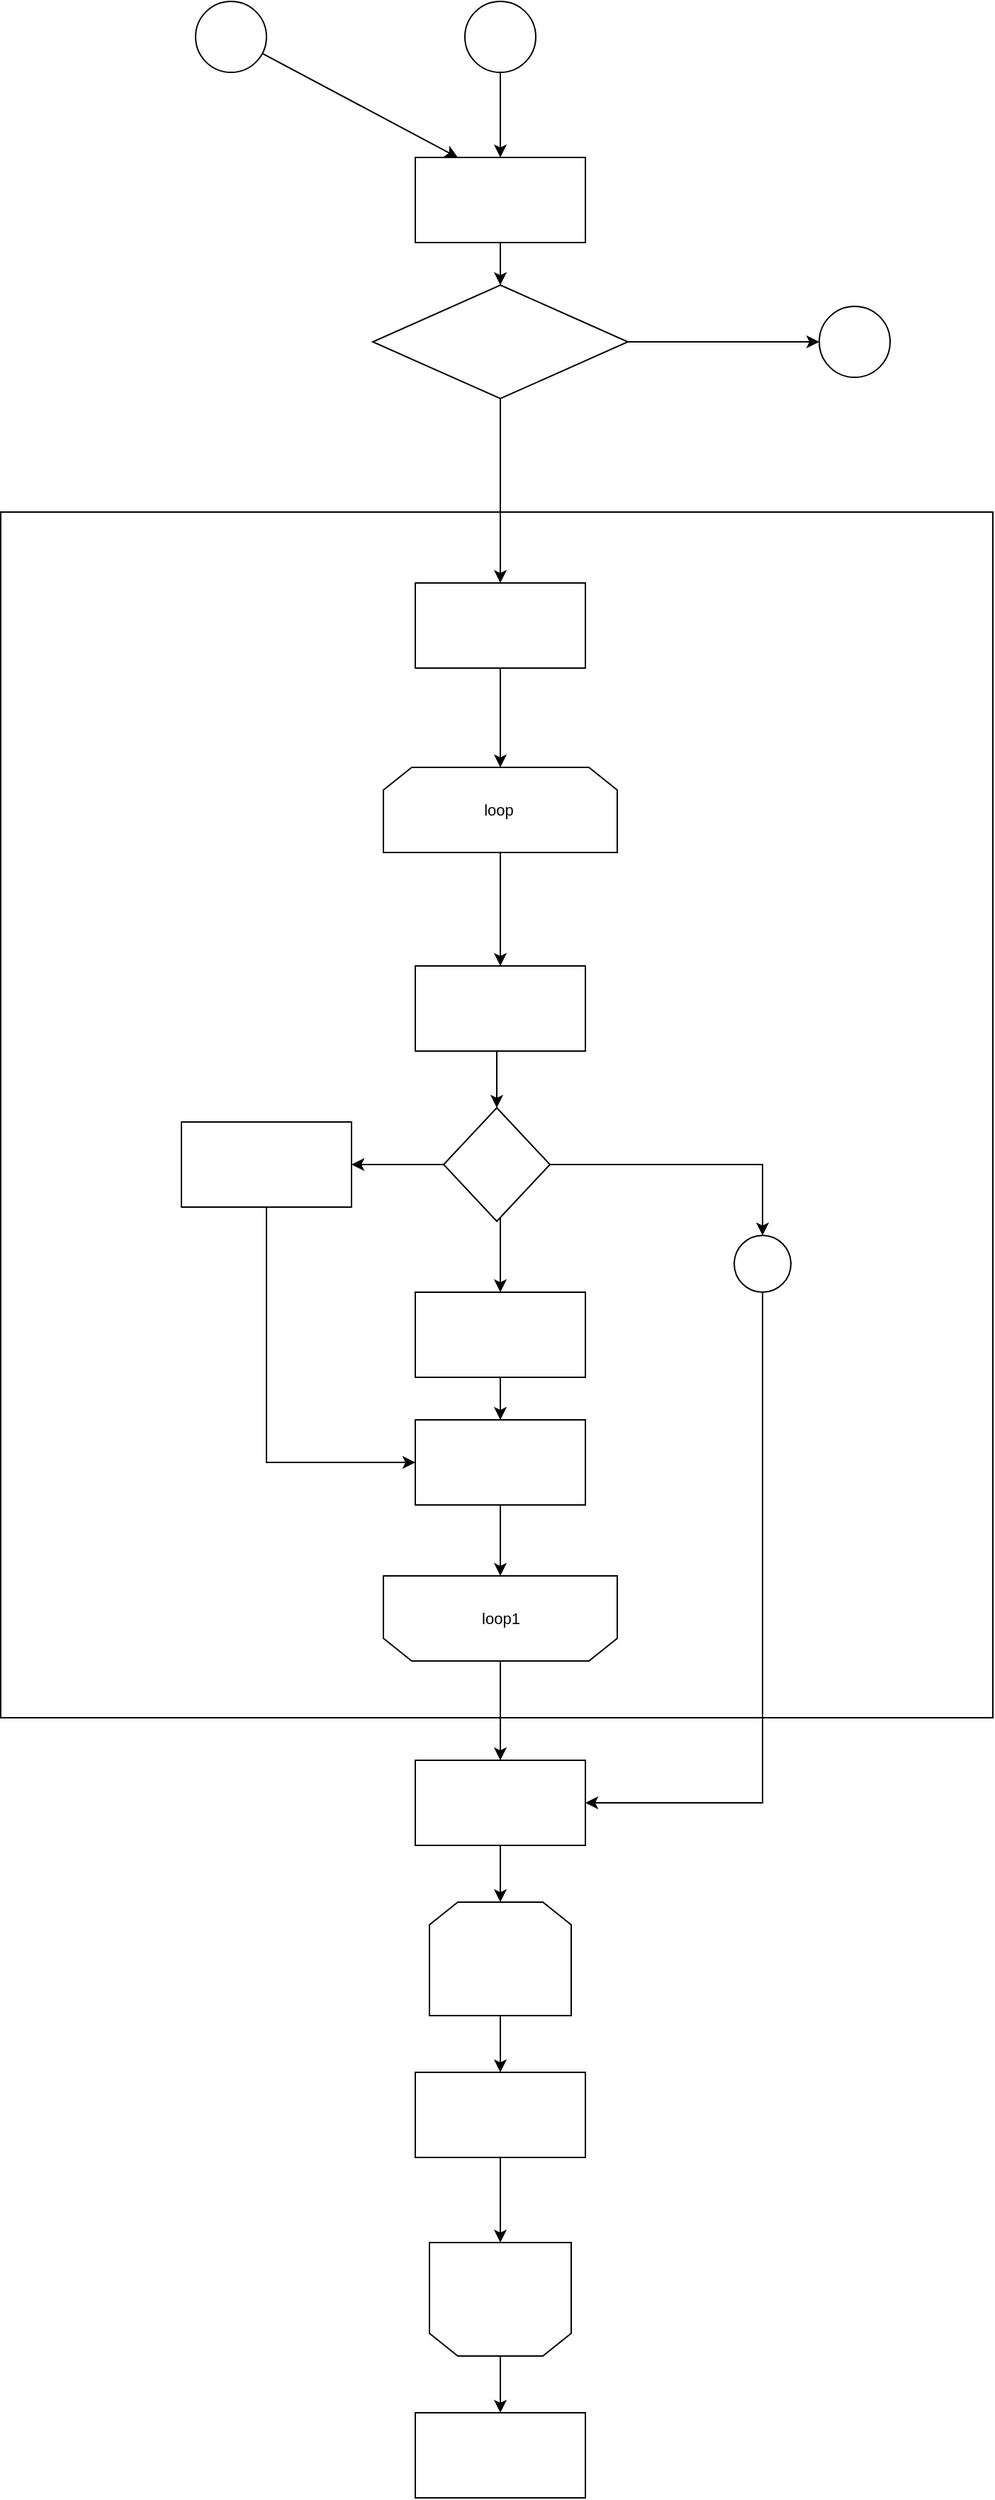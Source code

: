 <mxfile>
    <diagram id="Zsr28pM9xCFbx6Z2C_zm" name="Page-1">
        <mxGraphModel dx="1937" dy="789" grid="1" gridSize="10" guides="1" tooltips="1" connect="1" arrows="1" fold="1" page="1" pageScale="1" pageWidth="850" pageHeight="1100" math="0" shadow="0">
            <root>
                <mxCell id="0"/>
                <mxCell id="1" parent="0"/>
                <mxCell id="12" style="edgeStyle=none;html=1;exitX=0.5;exitY=1;exitDx=0;exitDy=0;entryX=0.5;entryY=0;entryDx=0;entryDy=0;arcSize=12;strokeOpacity=100;" parent="1" source="10" target="11" edge="1">
                    <mxGeometry relative="1" as="geometry"/>
                </mxCell>
                <mxCell id="10" value="" style="ellipse;whiteSpace=wrap;html=1;aspect=fixed;" parent="1" vertex="1">
                    <mxGeometry x="310" y="40" width="50" height="50" as="geometry"/>
                </mxCell>
                <mxCell id="17" style="edgeStyle=none;html=1;entryX=0.5;entryY=0;entryDx=0;entryDy=0;arcSize=12;strokeOpacity=100;" parent="1" source="11" target="13" edge="1">
                    <mxGeometry relative="1" as="geometry"/>
                </mxCell>
                <mxCell id="11" value="" style="rounded=0;whiteSpace=wrap;html=1;arcSize=12;strokeOpacity=100;" parent="1" vertex="1">
                    <mxGeometry x="275" y="150" width="120" height="60" as="geometry"/>
                </mxCell>
                <mxCell id="16" value="" style="edgeStyle=none;html=1;" parent="1" source="13" target="15" edge="1">
                    <mxGeometry relative="1" as="geometry"/>
                </mxCell>
                <mxCell id="19" style="edgeStyle=elbowEdgeStyle;html=1;exitX=0.5;exitY=1;exitDx=0;exitDy=0;entryX=0.5;entryY=0;entryDx=0;entryDy=0;rounded=0;strokeColor=default;elbow=vertical;" parent="1" source="13" target="33" edge="1">
                    <mxGeometry relative="1" as="geometry"/>
                </mxCell>
                <mxCell id="18" value="" style="rounded=0;whiteSpace=wrap;html=1;fillColor=none;" parent="1" vertex="1">
                    <mxGeometry x="-17.5" y="400" width="700" height="850" as="geometry"/>
                </mxCell>
                <mxCell id="13" value="" style="rhombus;whiteSpace=wrap;html=1;" parent="1" vertex="1">
                    <mxGeometry x="245" y="240" width="180" height="80" as="geometry"/>
                </mxCell>
                <mxCell id="15" value="" style="ellipse;whiteSpace=wrap;html=1;" parent="1" vertex="1">
                    <mxGeometry x="560" y="255" width="50" height="50" as="geometry"/>
                </mxCell>
                <mxCell id="35" style="edgeStyle=elbowEdgeStyle;shape=connector;rounded=0;html=1;exitX=0.5;exitY=1;exitDx=0;exitDy=0;entryX=0.5;entryY=0;entryDx=0;entryDy=0;labelBackgroundColor=default;strokeColor=default;fontFamily=Helvetica;fontSize=11;fontColor=default;endArrow=classic;" parent="1" source="33" target="34" edge="1">
                    <mxGeometry relative="1" as="geometry"/>
                </mxCell>
                <mxCell id="33" value="" style="rounded=0;whiteSpace=wrap;html=1;glass=0;fontFamily=Helvetica;fontSize=11;fontColor=default;" parent="1" vertex="1">
                    <mxGeometry x="275" y="450" width="120" height="60" as="geometry"/>
                </mxCell>
                <mxCell id="37" style="edgeStyle=elbowEdgeStyle;shape=connector;rounded=0;html=1;exitX=0.5;exitY=1;exitDx=0;exitDy=0;entryX=0.5;entryY=0;entryDx=0;entryDy=0;labelBackgroundColor=default;strokeColor=default;fontFamily=Helvetica;fontSize=11;fontColor=default;endArrow=classic;" parent="1" source="34" target="36" edge="1">
                    <mxGeometry relative="1" as="geometry"/>
                </mxCell>
                <object label="loop&amp;nbsp;" in-loop="1" id="34">
                    <mxCell style="shape=loopLimit;whiteSpace=wrap;html=1;glass=0;sketch=0;fontFamily=Helvetica;fontSize=11;fontColor=default;fillColor=none;" parent="1" vertex="1">
                        <mxGeometry x="252.5" y="580" width="165" height="60" as="geometry"/>
                    </mxCell>
                </object>
                <mxCell id="40" style="edgeStyle=elbowEdgeStyle;shape=connector;rounded=0;html=1;labelBackgroundColor=default;strokeColor=default;fontFamily=Helvetica;fontSize=11;fontColor=default;endArrow=classic;" parent="1" source="36" target="38" edge="1">
                    <mxGeometry relative="1" as="geometry"/>
                </mxCell>
                <mxCell id="36" value="" style="rounded=0;whiteSpace=wrap;html=1;glass=0;fontFamily=Helvetica;fontSize=11;fontColor=default;" parent="1" vertex="1">
                    <mxGeometry x="275" y="720" width="120" height="60" as="geometry"/>
                </mxCell>
                <mxCell id="41" style="edgeStyle=elbowEdgeStyle;shape=connector;rounded=0;html=1;entryX=0.5;entryY=0;entryDx=0;entryDy=0;labelBackgroundColor=default;strokeColor=default;fontFamily=Helvetica;fontSize=11;fontColor=default;endArrow=classic;" parent="1" source="38" target="39" edge="1">
                    <mxGeometry relative="1" as="geometry"/>
                </mxCell>
                <mxCell id="44" style="edgeStyle=elbowEdgeStyle;shape=connector;rounded=0;html=1;entryX=1;entryY=0.5;entryDx=0;entryDy=0;labelBackgroundColor=default;strokeColor=default;fontFamily=Helvetica;fontSize=11;fontColor=default;endArrow=classic;" parent="1" source="38" target="43" edge="1">
                    <mxGeometry relative="1" as="geometry"/>
                </mxCell>
                <mxCell id="53" style="edgeStyle=orthogonalEdgeStyle;shape=connector;rounded=0;html=1;labelBackgroundColor=default;strokeColor=default;fontFamily=Helvetica;fontSize=11;fontColor=default;endArrow=classic;entryX=0.5;entryY=0;entryDx=0;entryDy=0;" parent="1" source="38" target="66" edge="1">
                    <mxGeometry relative="1" as="geometry">
                        <mxPoint x="540" y="900" as="targetPoint"/>
                    </mxGeometry>
                </mxCell>
                <mxCell id="38" value="" style="rhombus;whiteSpace=wrap;html=1;glass=0;sketch=0;fontFamily=Helvetica;fontSize=11;fontColor=default;fillColor=none;" parent="1" vertex="1">
                    <mxGeometry x="295" y="820" width="75" height="80" as="geometry"/>
                </mxCell>
                <mxCell id="47" style="edgeStyle=orthogonalEdgeStyle;shape=connector;rounded=0;html=1;exitX=0.5;exitY=1;exitDx=0;exitDy=0;entryX=0.5;entryY=0;entryDx=0;entryDy=0;labelBackgroundColor=default;strokeColor=default;fontFamily=Helvetica;fontSize=11;fontColor=default;endArrow=classic;" parent="1" source="39" target="45" edge="1">
                    <mxGeometry relative="1" as="geometry"/>
                </mxCell>
                <mxCell id="39" value="" style="rounded=0;whiteSpace=wrap;html=1;glass=0;fontFamily=Helvetica;fontSize=11;fontColor=default;" parent="1" vertex="1">
                    <mxGeometry x="275" y="950" width="120" height="60" as="geometry"/>
                </mxCell>
                <mxCell id="56" style="edgeStyle=orthogonalEdgeStyle;shape=connector;rounded=0;html=1;entryX=0.5;entryY=0;entryDx=0;entryDy=0;labelBackgroundColor=default;strokeColor=default;fontFamily=Helvetica;fontSize=11;fontColor=default;endArrow=classic;" parent="1" source="42" target="55" edge="1">
                    <mxGeometry relative="1" as="geometry"/>
                </mxCell>
                <object label="loop1" out-loop="1" id="42">
                    <mxCell style="shape=loopLimit;whiteSpace=wrap;html=1;glass=0;sketch=0;fontFamily=Helvetica;fontSize=11;fontColor=default;fillColor=none;direction=west;" parent="1" vertex="1">
                        <mxGeometry x="252.5" y="1150" width="165" height="60" as="geometry"/>
                    </mxCell>
                </object>
                <mxCell id="46" style="edgeStyle=orthogonalEdgeStyle;shape=connector;rounded=0;html=1;exitX=0.5;exitY=1;exitDx=0;exitDy=0;entryX=0;entryY=0.5;entryDx=0;entryDy=0;labelBackgroundColor=default;strokeColor=default;fontFamily=Helvetica;fontSize=11;fontColor=default;endArrow=classic;" parent="1" source="43" target="45" edge="1">
                    <mxGeometry relative="1" as="geometry"/>
                </mxCell>
                <mxCell id="43" value="" style="rounded=0;whiteSpace=wrap;html=1;glass=0;fontFamily=Helvetica;fontSize=11;fontColor=default;" parent="1" vertex="1">
                    <mxGeometry x="110" y="830" width="120" height="60" as="geometry"/>
                </mxCell>
                <mxCell id="54" style="edgeStyle=orthogonalEdgeStyle;shape=connector;rounded=0;html=1;entryX=0.5;entryY=1;entryDx=0;entryDy=0;labelBackgroundColor=default;strokeColor=default;fontFamily=Helvetica;fontSize=11;fontColor=default;endArrow=classic;" parent="1" source="45" target="42" edge="1">
                    <mxGeometry relative="1" as="geometry"/>
                </mxCell>
                <mxCell id="45" value="" style="rounded=0;whiteSpace=wrap;html=1;glass=0;fontFamily=Helvetica;fontSize=11;fontColor=default;" parent="1" vertex="1">
                    <mxGeometry x="275" y="1040" width="120" height="60" as="geometry"/>
                </mxCell>
                <mxCell id="58" style="shape=connector;rounded=0;html=1;entryX=1;entryY=0.5;entryDx=0;entryDy=0;labelBackgroundColor=default;strokeColor=default;fontFamily=Helvetica;fontSize=11;fontColor=default;endArrow=classic;orthogonalLoop=0;shadow=0;edgeStyle=orthogonalEdgeStyle;exitX=0.5;exitY=1;exitDx=0;exitDy=0;" parent="1" source="66" target="55" edge="1">
                    <mxGeometry relative="1" as="geometry">
                        <mxPoint x="540" y="990" as="sourcePoint"/>
                    </mxGeometry>
                </mxCell>
                <mxCell id="70" style="edgeStyle=none;html=1;exitX=0.5;exitY=1;exitDx=0;exitDy=0;entryX=0.5;entryY=0;entryDx=0;entryDy=0;" parent="1" source="55" target="69" edge="1">
                    <mxGeometry relative="1" as="geometry"/>
                </mxCell>
                <mxCell id="55" value="" style="rounded=0;whiteSpace=wrap;html=1;glass=0;fontFamily=Helvetica;fontSize=11;fontColor=default;" parent="1" vertex="1">
                    <mxGeometry x="275" y="1280" width="120" height="60" as="geometry"/>
                </mxCell>
                <object label="" exit-loop="1" id="66">
                    <mxCell style="ellipse;whiteSpace=wrap;html=1;aspect=fixed;" parent="1" vertex="1">
                        <mxGeometry x="500" y="910" width="40" height="40" as="geometry"/>
                    </mxCell>
                </object>
                <mxCell id="72" style="edgeStyle=none;html=1;" parent="1" source="69" target="71" edge="1">
                    <mxGeometry relative="1" as="geometry"/>
                </mxCell>
                <object label="" in-loop="2" max-loop="3" id="69">
                    <mxCell style="shape=loopLimit;whiteSpace=wrap;html=1;" parent="1" vertex="1">
                        <mxGeometry x="285" y="1380" width="100" height="80" as="geometry"/>
                    </mxCell>
                </object>
                <mxCell id="74" style="edgeStyle=none;html=1;exitX=0.5;exitY=1;exitDx=0;exitDy=0;" parent="1" source="71" target="73" edge="1">
                    <mxGeometry relative="1" as="geometry"/>
                </mxCell>
                <mxCell id="71" value="" style="rounded=0;whiteSpace=wrap;html=1;glass=0;fontFamily=Helvetica;fontSize=11;fontColor=default;" parent="1" vertex="1">
                    <mxGeometry x="275" y="1500" width="120" height="60" as="geometry"/>
                </mxCell>
                <mxCell id="76" style="edgeStyle=none;html=1;entryX=0.5;entryY=0;entryDx=0;entryDy=0;" parent="1" source="73" target="75" edge="1">
                    <mxGeometry relative="1" as="geometry"/>
                </mxCell>
                <object label="" out-loop="2" id="73">
                    <mxCell style="shape=loopLimit;whiteSpace=wrap;html=1;rotation=-180;" parent="1" vertex="1">
                        <mxGeometry x="285" y="1620" width="100" height="80" as="geometry"/>
                    </mxCell>
                </object>
                <mxCell id="75" value="" style="rounded=0;whiteSpace=wrap;html=1;glass=0;fontFamily=Helvetica;fontSize=11;fontColor=default;" parent="1" vertex="1">
                    <mxGeometry x="275" y="1740" width="120" height="60" as="geometry"/>
                </mxCell>
                <mxCell id="78" style="edgeStyle=none;html=1;entryX=0.25;entryY=0;entryDx=0;entryDy=0;" edge="1" parent="1" source="77" target="11">
                    <mxGeometry relative="1" as="geometry"/>
                </mxCell>
                <mxCell id="77" value="" style="ellipse;whiteSpace=wrap;html=1;aspect=fixed;" vertex="1" parent="1">
                    <mxGeometry x="120" y="40" width="50" height="50" as="geometry"/>
                </mxCell>
            </root>
        </mxGraphModel>
    </diagram>
</mxfile>
